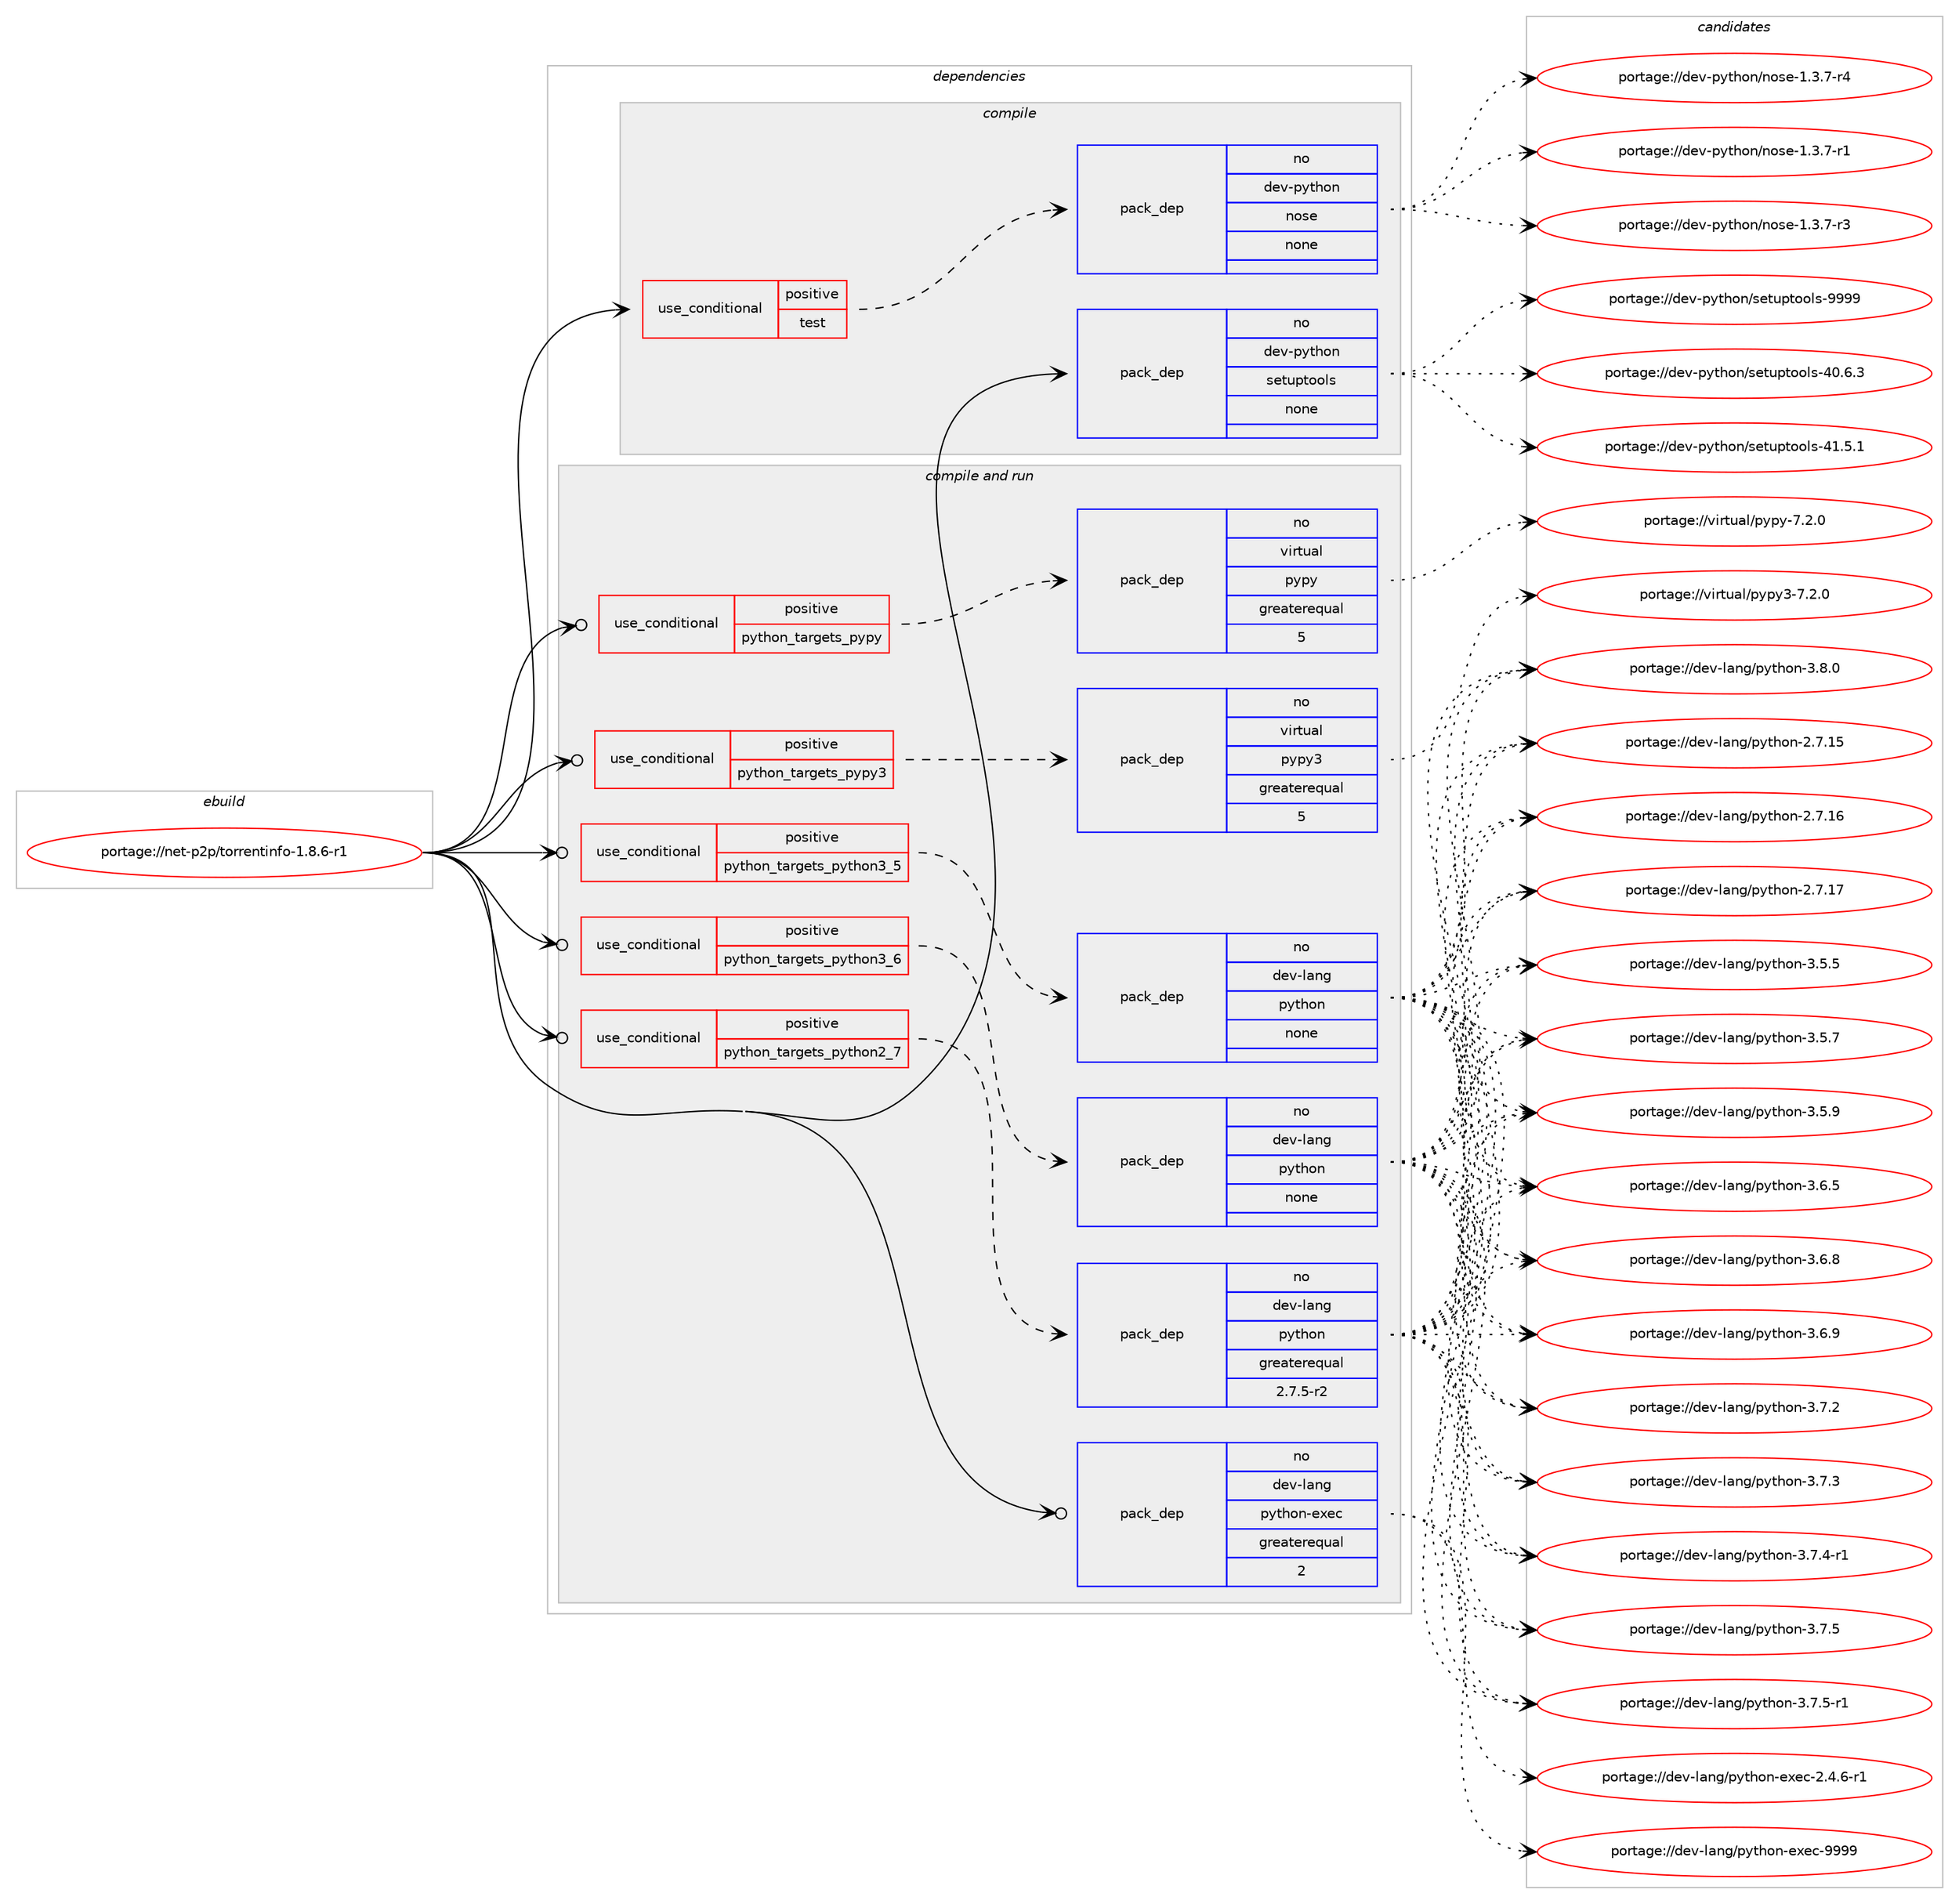 digraph prolog {

# *************
# Graph options
# *************

newrank=true;
concentrate=true;
compound=true;
graph [rankdir=LR,fontname=Helvetica,fontsize=10,ranksep=1.5];#, ranksep=2.5, nodesep=0.2];
edge  [arrowhead=vee];
node  [fontname=Helvetica,fontsize=10];

# **********
# The ebuild
# **********

subgraph cluster_leftcol {
color=gray;
rank=same;
label=<<i>ebuild</i>>;
id [label="portage://net-p2p/torrentinfo-1.8.6-r1", color=red, width=4, href="../net-p2p/torrentinfo-1.8.6-r1.svg"];
}

# ****************
# The dependencies
# ****************

subgraph cluster_midcol {
color=gray;
label=<<i>dependencies</i>>;
subgraph cluster_compile {
fillcolor="#eeeeee";
style=filled;
label=<<i>compile</i>>;
subgraph cond93361 {
dependency373773 [label=<<TABLE BORDER="0" CELLBORDER="1" CELLSPACING="0" CELLPADDING="4"><TR><TD ROWSPAN="3" CELLPADDING="10">use_conditional</TD></TR><TR><TD>positive</TD></TR><TR><TD>test</TD></TR></TABLE>>, shape=none, color=red];
subgraph pack274092 {
dependency373774 [label=<<TABLE BORDER="0" CELLBORDER="1" CELLSPACING="0" CELLPADDING="4" WIDTH="220"><TR><TD ROWSPAN="6" CELLPADDING="30">pack_dep</TD></TR><TR><TD WIDTH="110">no</TD></TR><TR><TD>dev-python</TD></TR><TR><TD>nose</TD></TR><TR><TD>none</TD></TR><TR><TD></TD></TR></TABLE>>, shape=none, color=blue];
}
dependency373773:e -> dependency373774:w [weight=20,style="dashed",arrowhead="vee"];
}
id:e -> dependency373773:w [weight=20,style="solid",arrowhead="vee"];
subgraph pack274093 {
dependency373775 [label=<<TABLE BORDER="0" CELLBORDER="1" CELLSPACING="0" CELLPADDING="4" WIDTH="220"><TR><TD ROWSPAN="6" CELLPADDING="30">pack_dep</TD></TR><TR><TD WIDTH="110">no</TD></TR><TR><TD>dev-python</TD></TR><TR><TD>setuptools</TD></TR><TR><TD>none</TD></TR><TR><TD></TD></TR></TABLE>>, shape=none, color=blue];
}
id:e -> dependency373775:w [weight=20,style="solid",arrowhead="vee"];
}
subgraph cluster_compileandrun {
fillcolor="#eeeeee";
style=filled;
label=<<i>compile and run</i>>;
subgraph cond93362 {
dependency373776 [label=<<TABLE BORDER="0" CELLBORDER="1" CELLSPACING="0" CELLPADDING="4"><TR><TD ROWSPAN="3" CELLPADDING="10">use_conditional</TD></TR><TR><TD>positive</TD></TR><TR><TD>python_targets_pypy</TD></TR></TABLE>>, shape=none, color=red];
subgraph pack274094 {
dependency373777 [label=<<TABLE BORDER="0" CELLBORDER="1" CELLSPACING="0" CELLPADDING="4" WIDTH="220"><TR><TD ROWSPAN="6" CELLPADDING="30">pack_dep</TD></TR><TR><TD WIDTH="110">no</TD></TR><TR><TD>virtual</TD></TR><TR><TD>pypy</TD></TR><TR><TD>greaterequal</TD></TR><TR><TD>5</TD></TR></TABLE>>, shape=none, color=blue];
}
dependency373776:e -> dependency373777:w [weight=20,style="dashed",arrowhead="vee"];
}
id:e -> dependency373776:w [weight=20,style="solid",arrowhead="odotvee"];
subgraph cond93363 {
dependency373778 [label=<<TABLE BORDER="0" CELLBORDER="1" CELLSPACING="0" CELLPADDING="4"><TR><TD ROWSPAN="3" CELLPADDING="10">use_conditional</TD></TR><TR><TD>positive</TD></TR><TR><TD>python_targets_pypy3</TD></TR></TABLE>>, shape=none, color=red];
subgraph pack274095 {
dependency373779 [label=<<TABLE BORDER="0" CELLBORDER="1" CELLSPACING="0" CELLPADDING="4" WIDTH="220"><TR><TD ROWSPAN="6" CELLPADDING="30">pack_dep</TD></TR><TR><TD WIDTH="110">no</TD></TR><TR><TD>virtual</TD></TR><TR><TD>pypy3</TD></TR><TR><TD>greaterequal</TD></TR><TR><TD>5</TD></TR></TABLE>>, shape=none, color=blue];
}
dependency373778:e -> dependency373779:w [weight=20,style="dashed",arrowhead="vee"];
}
id:e -> dependency373778:w [weight=20,style="solid",arrowhead="odotvee"];
subgraph cond93364 {
dependency373780 [label=<<TABLE BORDER="0" CELLBORDER="1" CELLSPACING="0" CELLPADDING="4"><TR><TD ROWSPAN="3" CELLPADDING="10">use_conditional</TD></TR><TR><TD>positive</TD></TR><TR><TD>python_targets_python2_7</TD></TR></TABLE>>, shape=none, color=red];
subgraph pack274096 {
dependency373781 [label=<<TABLE BORDER="0" CELLBORDER="1" CELLSPACING="0" CELLPADDING="4" WIDTH="220"><TR><TD ROWSPAN="6" CELLPADDING="30">pack_dep</TD></TR><TR><TD WIDTH="110">no</TD></TR><TR><TD>dev-lang</TD></TR><TR><TD>python</TD></TR><TR><TD>greaterequal</TD></TR><TR><TD>2.7.5-r2</TD></TR></TABLE>>, shape=none, color=blue];
}
dependency373780:e -> dependency373781:w [weight=20,style="dashed",arrowhead="vee"];
}
id:e -> dependency373780:w [weight=20,style="solid",arrowhead="odotvee"];
subgraph cond93365 {
dependency373782 [label=<<TABLE BORDER="0" CELLBORDER="1" CELLSPACING="0" CELLPADDING="4"><TR><TD ROWSPAN="3" CELLPADDING="10">use_conditional</TD></TR><TR><TD>positive</TD></TR><TR><TD>python_targets_python3_5</TD></TR></TABLE>>, shape=none, color=red];
subgraph pack274097 {
dependency373783 [label=<<TABLE BORDER="0" CELLBORDER="1" CELLSPACING="0" CELLPADDING="4" WIDTH="220"><TR><TD ROWSPAN="6" CELLPADDING="30">pack_dep</TD></TR><TR><TD WIDTH="110">no</TD></TR><TR><TD>dev-lang</TD></TR><TR><TD>python</TD></TR><TR><TD>none</TD></TR><TR><TD></TD></TR></TABLE>>, shape=none, color=blue];
}
dependency373782:e -> dependency373783:w [weight=20,style="dashed",arrowhead="vee"];
}
id:e -> dependency373782:w [weight=20,style="solid",arrowhead="odotvee"];
subgraph cond93366 {
dependency373784 [label=<<TABLE BORDER="0" CELLBORDER="1" CELLSPACING="0" CELLPADDING="4"><TR><TD ROWSPAN="3" CELLPADDING="10">use_conditional</TD></TR><TR><TD>positive</TD></TR><TR><TD>python_targets_python3_6</TD></TR></TABLE>>, shape=none, color=red];
subgraph pack274098 {
dependency373785 [label=<<TABLE BORDER="0" CELLBORDER="1" CELLSPACING="0" CELLPADDING="4" WIDTH="220"><TR><TD ROWSPAN="6" CELLPADDING="30">pack_dep</TD></TR><TR><TD WIDTH="110">no</TD></TR><TR><TD>dev-lang</TD></TR><TR><TD>python</TD></TR><TR><TD>none</TD></TR><TR><TD></TD></TR></TABLE>>, shape=none, color=blue];
}
dependency373784:e -> dependency373785:w [weight=20,style="dashed",arrowhead="vee"];
}
id:e -> dependency373784:w [weight=20,style="solid",arrowhead="odotvee"];
subgraph pack274099 {
dependency373786 [label=<<TABLE BORDER="0" CELLBORDER="1" CELLSPACING="0" CELLPADDING="4" WIDTH="220"><TR><TD ROWSPAN="6" CELLPADDING="30">pack_dep</TD></TR><TR><TD WIDTH="110">no</TD></TR><TR><TD>dev-lang</TD></TR><TR><TD>python-exec</TD></TR><TR><TD>greaterequal</TD></TR><TR><TD>2</TD></TR></TABLE>>, shape=none, color=blue];
}
id:e -> dependency373786:w [weight=20,style="solid",arrowhead="odotvee"];
}
subgraph cluster_run {
fillcolor="#eeeeee";
style=filled;
label=<<i>run</i>>;
}
}

# **************
# The candidates
# **************

subgraph cluster_choices {
rank=same;
color=gray;
label=<<i>candidates</i>>;

subgraph choice274092 {
color=black;
nodesep=1;
choiceportage10010111845112121116104111110471101111151014549465146554511449 [label="portage://dev-python/nose-1.3.7-r1", color=red, width=4,href="../dev-python/nose-1.3.7-r1.svg"];
choiceportage10010111845112121116104111110471101111151014549465146554511451 [label="portage://dev-python/nose-1.3.7-r3", color=red, width=4,href="../dev-python/nose-1.3.7-r3.svg"];
choiceportage10010111845112121116104111110471101111151014549465146554511452 [label="portage://dev-python/nose-1.3.7-r4", color=red, width=4,href="../dev-python/nose-1.3.7-r4.svg"];
dependency373774:e -> choiceportage10010111845112121116104111110471101111151014549465146554511449:w [style=dotted,weight="100"];
dependency373774:e -> choiceportage10010111845112121116104111110471101111151014549465146554511451:w [style=dotted,weight="100"];
dependency373774:e -> choiceportage10010111845112121116104111110471101111151014549465146554511452:w [style=dotted,weight="100"];
}
subgraph choice274093 {
color=black;
nodesep=1;
choiceportage100101118451121211161041111104711510111611711211611111110811545524846544651 [label="portage://dev-python/setuptools-40.6.3", color=red, width=4,href="../dev-python/setuptools-40.6.3.svg"];
choiceportage100101118451121211161041111104711510111611711211611111110811545524946534649 [label="portage://dev-python/setuptools-41.5.1", color=red, width=4,href="../dev-python/setuptools-41.5.1.svg"];
choiceportage10010111845112121116104111110471151011161171121161111111081154557575757 [label="portage://dev-python/setuptools-9999", color=red, width=4,href="../dev-python/setuptools-9999.svg"];
dependency373775:e -> choiceportage100101118451121211161041111104711510111611711211611111110811545524846544651:w [style=dotted,weight="100"];
dependency373775:e -> choiceportage100101118451121211161041111104711510111611711211611111110811545524946534649:w [style=dotted,weight="100"];
dependency373775:e -> choiceportage10010111845112121116104111110471151011161171121161111111081154557575757:w [style=dotted,weight="100"];
}
subgraph choice274094 {
color=black;
nodesep=1;
choiceportage1181051141161179710847112121112121455546504648 [label="portage://virtual/pypy-7.2.0", color=red, width=4,href="../virtual/pypy-7.2.0.svg"];
dependency373777:e -> choiceportage1181051141161179710847112121112121455546504648:w [style=dotted,weight="100"];
}
subgraph choice274095 {
color=black;
nodesep=1;
choiceportage118105114116117971084711212111212151455546504648 [label="portage://virtual/pypy3-7.2.0", color=red, width=4,href="../virtual/pypy3-7.2.0.svg"];
dependency373779:e -> choiceportage118105114116117971084711212111212151455546504648:w [style=dotted,weight="100"];
}
subgraph choice274096 {
color=black;
nodesep=1;
choiceportage10010111845108971101034711212111610411111045504655464953 [label="portage://dev-lang/python-2.7.15", color=red, width=4,href="../dev-lang/python-2.7.15.svg"];
choiceportage10010111845108971101034711212111610411111045504655464954 [label="portage://dev-lang/python-2.7.16", color=red, width=4,href="../dev-lang/python-2.7.16.svg"];
choiceportage10010111845108971101034711212111610411111045504655464955 [label="portage://dev-lang/python-2.7.17", color=red, width=4,href="../dev-lang/python-2.7.17.svg"];
choiceportage100101118451089711010347112121116104111110455146534653 [label="portage://dev-lang/python-3.5.5", color=red, width=4,href="../dev-lang/python-3.5.5.svg"];
choiceportage100101118451089711010347112121116104111110455146534655 [label="portage://dev-lang/python-3.5.7", color=red, width=4,href="../dev-lang/python-3.5.7.svg"];
choiceportage100101118451089711010347112121116104111110455146534657 [label="portage://dev-lang/python-3.5.9", color=red, width=4,href="../dev-lang/python-3.5.9.svg"];
choiceportage100101118451089711010347112121116104111110455146544653 [label="portage://dev-lang/python-3.6.5", color=red, width=4,href="../dev-lang/python-3.6.5.svg"];
choiceportage100101118451089711010347112121116104111110455146544656 [label="portage://dev-lang/python-3.6.8", color=red, width=4,href="../dev-lang/python-3.6.8.svg"];
choiceportage100101118451089711010347112121116104111110455146544657 [label="portage://dev-lang/python-3.6.9", color=red, width=4,href="../dev-lang/python-3.6.9.svg"];
choiceportage100101118451089711010347112121116104111110455146554650 [label="portage://dev-lang/python-3.7.2", color=red, width=4,href="../dev-lang/python-3.7.2.svg"];
choiceportage100101118451089711010347112121116104111110455146554651 [label="portage://dev-lang/python-3.7.3", color=red, width=4,href="../dev-lang/python-3.7.3.svg"];
choiceportage1001011184510897110103471121211161041111104551465546524511449 [label="portage://dev-lang/python-3.7.4-r1", color=red, width=4,href="../dev-lang/python-3.7.4-r1.svg"];
choiceportage100101118451089711010347112121116104111110455146554653 [label="portage://dev-lang/python-3.7.5", color=red, width=4,href="../dev-lang/python-3.7.5.svg"];
choiceportage1001011184510897110103471121211161041111104551465546534511449 [label="portage://dev-lang/python-3.7.5-r1", color=red, width=4,href="../dev-lang/python-3.7.5-r1.svg"];
choiceportage100101118451089711010347112121116104111110455146564648 [label="portage://dev-lang/python-3.8.0", color=red, width=4,href="../dev-lang/python-3.8.0.svg"];
dependency373781:e -> choiceportage10010111845108971101034711212111610411111045504655464953:w [style=dotted,weight="100"];
dependency373781:e -> choiceportage10010111845108971101034711212111610411111045504655464954:w [style=dotted,weight="100"];
dependency373781:e -> choiceportage10010111845108971101034711212111610411111045504655464955:w [style=dotted,weight="100"];
dependency373781:e -> choiceportage100101118451089711010347112121116104111110455146534653:w [style=dotted,weight="100"];
dependency373781:e -> choiceportage100101118451089711010347112121116104111110455146534655:w [style=dotted,weight="100"];
dependency373781:e -> choiceportage100101118451089711010347112121116104111110455146534657:w [style=dotted,weight="100"];
dependency373781:e -> choiceportage100101118451089711010347112121116104111110455146544653:w [style=dotted,weight="100"];
dependency373781:e -> choiceportage100101118451089711010347112121116104111110455146544656:w [style=dotted,weight="100"];
dependency373781:e -> choiceportage100101118451089711010347112121116104111110455146544657:w [style=dotted,weight="100"];
dependency373781:e -> choiceportage100101118451089711010347112121116104111110455146554650:w [style=dotted,weight="100"];
dependency373781:e -> choiceportage100101118451089711010347112121116104111110455146554651:w [style=dotted,weight="100"];
dependency373781:e -> choiceportage1001011184510897110103471121211161041111104551465546524511449:w [style=dotted,weight="100"];
dependency373781:e -> choiceportage100101118451089711010347112121116104111110455146554653:w [style=dotted,weight="100"];
dependency373781:e -> choiceportage1001011184510897110103471121211161041111104551465546534511449:w [style=dotted,weight="100"];
dependency373781:e -> choiceportage100101118451089711010347112121116104111110455146564648:w [style=dotted,weight="100"];
}
subgraph choice274097 {
color=black;
nodesep=1;
choiceportage10010111845108971101034711212111610411111045504655464953 [label="portage://dev-lang/python-2.7.15", color=red, width=4,href="../dev-lang/python-2.7.15.svg"];
choiceportage10010111845108971101034711212111610411111045504655464954 [label="portage://dev-lang/python-2.7.16", color=red, width=4,href="../dev-lang/python-2.7.16.svg"];
choiceportage10010111845108971101034711212111610411111045504655464955 [label="portage://dev-lang/python-2.7.17", color=red, width=4,href="../dev-lang/python-2.7.17.svg"];
choiceportage100101118451089711010347112121116104111110455146534653 [label="portage://dev-lang/python-3.5.5", color=red, width=4,href="../dev-lang/python-3.5.5.svg"];
choiceportage100101118451089711010347112121116104111110455146534655 [label="portage://dev-lang/python-3.5.7", color=red, width=4,href="../dev-lang/python-3.5.7.svg"];
choiceportage100101118451089711010347112121116104111110455146534657 [label="portage://dev-lang/python-3.5.9", color=red, width=4,href="../dev-lang/python-3.5.9.svg"];
choiceportage100101118451089711010347112121116104111110455146544653 [label="portage://dev-lang/python-3.6.5", color=red, width=4,href="../dev-lang/python-3.6.5.svg"];
choiceportage100101118451089711010347112121116104111110455146544656 [label="portage://dev-lang/python-3.6.8", color=red, width=4,href="../dev-lang/python-3.6.8.svg"];
choiceportage100101118451089711010347112121116104111110455146544657 [label="portage://dev-lang/python-3.6.9", color=red, width=4,href="../dev-lang/python-3.6.9.svg"];
choiceportage100101118451089711010347112121116104111110455146554650 [label="portage://dev-lang/python-3.7.2", color=red, width=4,href="../dev-lang/python-3.7.2.svg"];
choiceportage100101118451089711010347112121116104111110455146554651 [label="portage://dev-lang/python-3.7.3", color=red, width=4,href="../dev-lang/python-3.7.3.svg"];
choiceportage1001011184510897110103471121211161041111104551465546524511449 [label="portage://dev-lang/python-3.7.4-r1", color=red, width=4,href="../dev-lang/python-3.7.4-r1.svg"];
choiceportage100101118451089711010347112121116104111110455146554653 [label="portage://dev-lang/python-3.7.5", color=red, width=4,href="../dev-lang/python-3.7.5.svg"];
choiceportage1001011184510897110103471121211161041111104551465546534511449 [label="portage://dev-lang/python-3.7.5-r1", color=red, width=4,href="../dev-lang/python-3.7.5-r1.svg"];
choiceportage100101118451089711010347112121116104111110455146564648 [label="portage://dev-lang/python-3.8.0", color=red, width=4,href="../dev-lang/python-3.8.0.svg"];
dependency373783:e -> choiceportage10010111845108971101034711212111610411111045504655464953:w [style=dotted,weight="100"];
dependency373783:e -> choiceportage10010111845108971101034711212111610411111045504655464954:w [style=dotted,weight="100"];
dependency373783:e -> choiceportage10010111845108971101034711212111610411111045504655464955:w [style=dotted,weight="100"];
dependency373783:e -> choiceportage100101118451089711010347112121116104111110455146534653:w [style=dotted,weight="100"];
dependency373783:e -> choiceportage100101118451089711010347112121116104111110455146534655:w [style=dotted,weight="100"];
dependency373783:e -> choiceportage100101118451089711010347112121116104111110455146534657:w [style=dotted,weight="100"];
dependency373783:e -> choiceportage100101118451089711010347112121116104111110455146544653:w [style=dotted,weight="100"];
dependency373783:e -> choiceportage100101118451089711010347112121116104111110455146544656:w [style=dotted,weight="100"];
dependency373783:e -> choiceportage100101118451089711010347112121116104111110455146544657:w [style=dotted,weight="100"];
dependency373783:e -> choiceportage100101118451089711010347112121116104111110455146554650:w [style=dotted,weight="100"];
dependency373783:e -> choiceportage100101118451089711010347112121116104111110455146554651:w [style=dotted,weight="100"];
dependency373783:e -> choiceportage1001011184510897110103471121211161041111104551465546524511449:w [style=dotted,weight="100"];
dependency373783:e -> choiceportage100101118451089711010347112121116104111110455146554653:w [style=dotted,weight="100"];
dependency373783:e -> choiceportage1001011184510897110103471121211161041111104551465546534511449:w [style=dotted,weight="100"];
dependency373783:e -> choiceportage100101118451089711010347112121116104111110455146564648:w [style=dotted,weight="100"];
}
subgraph choice274098 {
color=black;
nodesep=1;
choiceportage10010111845108971101034711212111610411111045504655464953 [label="portage://dev-lang/python-2.7.15", color=red, width=4,href="../dev-lang/python-2.7.15.svg"];
choiceportage10010111845108971101034711212111610411111045504655464954 [label="portage://dev-lang/python-2.7.16", color=red, width=4,href="../dev-lang/python-2.7.16.svg"];
choiceportage10010111845108971101034711212111610411111045504655464955 [label="portage://dev-lang/python-2.7.17", color=red, width=4,href="../dev-lang/python-2.7.17.svg"];
choiceportage100101118451089711010347112121116104111110455146534653 [label="portage://dev-lang/python-3.5.5", color=red, width=4,href="../dev-lang/python-3.5.5.svg"];
choiceportage100101118451089711010347112121116104111110455146534655 [label="portage://dev-lang/python-3.5.7", color=red, width=4,href="../dev-lang/python-3.5.7.svg"];
choiceportage100101118451089711010347112121116104111110455146534657 [label="portage://dev-lang/python-3.5.9", color=red, width=4,href="../dev-lang/python-3.5.9.svg"];
choiceportage100101118451089711010347112121116104111110455146544653 [label="portage://dev-lang/python-3.6.5", color=red, width=4,href="../dev-lang/python-3.6.5.svg"];
choiceportage100101118451089711010347112121116104111110455146544656 [label="portage://dev-lang/python-3.6.8", color=red, width=4,href="../dev-lang/python-3.6.8.svg"];
choiceportage100101118451089711010347112121116104111110455146544657 [label="portage://dev-lang/python-3.6.9", color=red, width=4,href="../dev-lang/python-3.6.9.svg"];
choiceportage100101118451089711010347112121116104111110455146554650 [label="portage://dev-lang/python-3.7.2", color=red, width=4,href="../dev-lang/python-3.7.2.svg"];
choiceportage100101118451089711010347112121116104111110455146554651 [label="portage://dev-lang/python-3.7.3", color=red, width=4,href="../dev-lang/python-3.7.3.svg"];
choiceportage1001011184510897110103471121211161041111104551465546524511449 [label="portage://dev-lang/python-3.7.4-r1", color=red, width=4,href="../dev-lang/python-3.7.4-r1.svg"];
choiceportage100101118451089711010347112121116104111110455146554653 [label="portage://dev-lang/python-3.7.5", color=red, width=4,href="../dev-lang/python-3.7.5.svg"];
choiceportage1001011184510897110103471121211161041111104551465546534511449 [label="portage://dev-lang/python-3.7.5-r1", color=red, width=4,href="../dev-lang/python-3.7.5-r1.svg"];
choiceportage100101118451089711010347112121116104111110455146564648 [label="portage://dev-lang/python-3.8.0", color=red, width=4,href="../dev-lang/python-3.8.0.svg"];
dependency373785:e -> choiceportage10010111845108971101034711212111610411111045504655464953:w [style=dotted,weight="100"];
dependency373785:e -> choiceportage10010111845108971101034711212111610411111045504655464954:w [style=dotted,weight="100"];
dependency373785:e -> choiceportage10010111845108971101034711212111610411111045504655464955:w [style=dotted,weight="100"];
dependency373785:e -> choiceportage100101118451089711010347112121116104111110455146534653:w [style=dotted,weight="100"];
dependency373785:e -> choiceportage100101118451089711010347112121116104111110455146534655:w [style=dotted,weight="100"];
dependency373785:e -> choiceportage100101118451089711010347112121116104111110455146534657:w [style=dotted,weight="100"];
dependency373785:e -> choiceportage100101118451089711010347112121116104111110455146544653:w [style=dotted,weight="100"];
dependency373785:e -> choiceportage100101118451089711010347112121116104111110455146544656:w [style=dotted,weight="100"];
dependency373785:e -> choiceportage100101118451089711010347112121116104111110455146544657:w [style=dotted,weight="100"];
dependency373785:e -> choiceportage100101118451089711010347112121116104111110455146554650:w [style=dotted,weight="100"];
dependency373785:e -> choiceportage100101118451089711010347112121116104111110455146554651:w [style=dotted,weight="100"];
dependency373785:e -> choiceportage1001011184510897110103471121211161041111104551465546524511449:w [style=dotted,weight="100"];
dependency373785:e -> choiceportage100101118451089711010347112121116104111110455146554653:w [style=dotted,weight="100"];
dependency373785:e -> choiceportage1001011184510897110103471121211161041111104551465546534511449:w [style=dotted,weight="100"];
dependency373785:e -> choiceportage100101118451089711010347112121116104111110455146564648:w [style=dotted,weight="100"];
}
subgraph choice274099 {
color=black;
nodesep=1;
choiceportage10010111845108971101034711212111610411111045101120101994550465246544511449 [label="portage://dev-lang/python-exec-2.4.6-r1", color=red, width=4,href="../dev-lang/python-exec-2.4.6-r1.svg"];
choiceportage10010111845108971101034711212111610411111045101120101994557575757 [label="portage://dev-lang/python-exec-9999", color=red, width=4,href="../dev-lang/python-exec-9999.svg"];
dependency373786:e -> choiceportage10010111845108971101034711212111610411111045101120101994550465246544511449:w [style=dotted,weight="100"];
dependency373786:e -> choiceportage10010111845108971101034711212111610411111045101120101994557575757:w [style=dotted,weight="100"];
}
}

}
